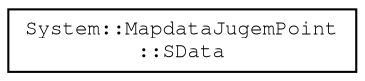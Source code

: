 digraph "Graphical Class Hierarchy"
{
 // LATEX_PDF_SIZE
  edge [fontname="FreeMono",fontsize="10",labelfontname="FreeMono",labelfontsize="10"];
  node [fontname="FreeMono",fontsize="10",shape=record];
  rankdir="LR";
  Node0 [label="System::MapdataJugemPoint\l::SData",height=0.2,width=0.4,color="black", fillcolor="white", style="filled",URL="$class_system_1_1_mapdata_jugem_point.html#struct_system_1_1_mapdata_jugem_point_1_1_s_data",tooltip=" "];
}
